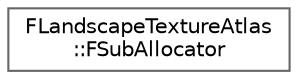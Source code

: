 digraph "Graphical Class Hierarchy"
{
 // INTERACTIVE_SVG=YES
 // LATEX_PDF_SIZE
  bgcolor="transparent";
  edge [fontname=Helvetica,fontsize=10,labelfontname=Helvetica,labelfontsize=10];
  node [fontname=Helvetica,fontsize=10,shape=box,height=0.2,width=0.4];
  rankdir="LR";
  Node0 [id="Node000000",label="FLandscapeTextureAtlas\l::FSubAllocator",height=0.2,width=0.4,color="grey40", fillcolor="white", style="filled",URL="$d3/d8f/classFLandscapeTextureAtlas_1_1FSubAllocator.html",tooltip=" "];
}
